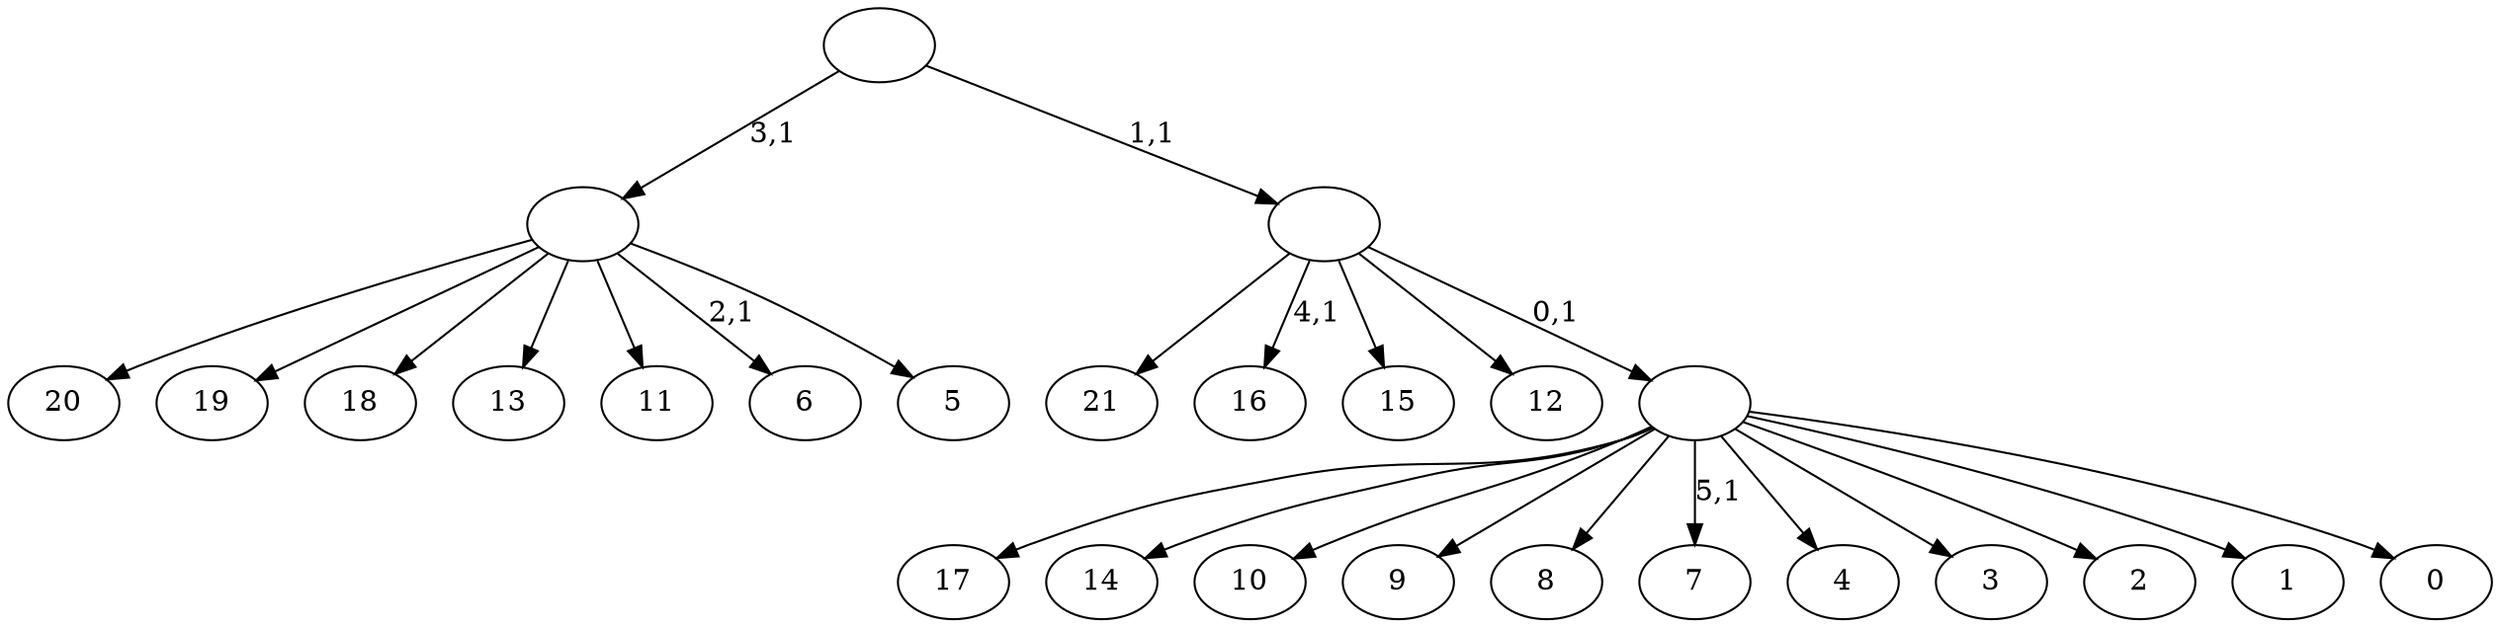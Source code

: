 digraph T {
	28 [label="21"]
	27 [label="20"]
	26 [label="19"]
	25 [label="18"]
	24 [label="17"]
	23 [label="16"]
	21 [label="15"]
	20 [label="14"]
	19 [label="13"]
	18 [label="12"]
	17 [label="11"]
	16 [label="10"]
	15 [label="9"]
	14 [label="8"]
	13 [label="7"]
	11 [label="6"]
	9 [label="5"]
	8 [label=""]
	7 [label="4"]
	6 [label="3"]
	5 [label="2"]
	4 [label="1"]
	3 [label="0"]
	2 [label=""]
	1 [label=""]
	0 [label=""]
	8 -> 11 [label="2,1"]
	8 -> 27 [label=""]
	8 -> 26 [label=""]
	8 -> 25 [label=""]
	8 -> 19 [label=""]
	8 -> 17 [label=""]
	8 -> 9 [label=""]
	2 -> 13 [label="5,1"]
	2 -> 24 [label=""]
	2 -> 20 [label=""]
	2 -> 16 [label=""]
	2 -> 15 [label=""]
	2 -> 14 [label=""]
	2 -> 7 [label=""]
	2 -> 6 [label=""]
	2 -> 5 [label=""]
	2 -> 4 [label=""]
	2 -> 3 [label=""]
	1 -> 23 [label="4,1"]
	1 -> 28 [label=""]
	1 -> 21 [label=""]
	1 -> 18 [label=""]
	1 -> 2 [label="0,1"]
	0 -> 8 [label="3,1"]
	0 -> 1 [label="1,1"]
}
